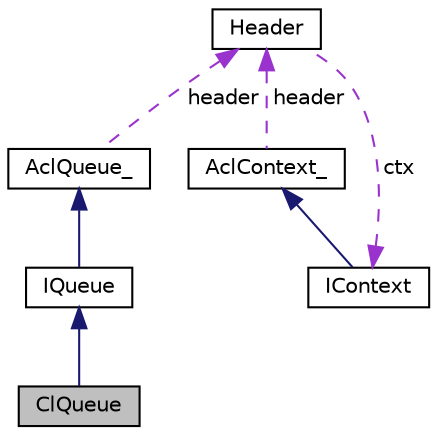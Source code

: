 digraph "ClQueue"
{
 // LATEX_PDF_SIZE
  edge [fontname="Helvetica",fontsize="10",labelfontname="Helvetica",labelfontsize="10"];
  node [fontname="Helvetica",fontsize="10",shape=record];
  Node1 [label="ClQueue",height=0.2,width=0.4,color="black", fillcolor="grey75", style="filled", fontcolor="black",tooltip="OpenCL queue implementation class."];
  Node2 -> Node1 [dir="back",color="midnightblue",fontsize="10",style="solid",fontname="Helvetica"];
  Node2 [label="IQueue",height=0.2,width=0.4,color="black", fillcolor="white", style="filled",URL="$classarm__compute_1_1_i_queue.xhtml",tooltip="Base class specifying the queue interface."];
  Node3 -> Node2 [dir="back",color="midnightblue",fontsize="10",style="solid",fontname="Helvetica"];
  Node3 [label="AclQueue_",height=0.2,width=0.4,color="black", fillcolor="white", style="filled",URL="$struct_acl_queue__.xhtml",tooltip=" "];
  Node4 -> Node3 [dir="back",color="darkorchid3",fontsize="10",style="dashed",label=" header" ,fontname="Helvetica"];
  Node4 [label="Header",height=0.2,width=0.4,color="black", fillcolor="white", style="filled",URL="$structarm__compute_1_1detail_1_1_header.xhtml",tooltip=" "];
  Node5 -> Node4 [dir="back",color="darkorchid3",fontsize="10",style="dashed",label=" ctx" ,fontname="Helvetica"];
  Node5 [label="IContext",height=0.2,width=0.4,color="black", fillcolor="white", style="filled",URL="$classarm__compute_1_1_i_context.xhtml",tooltip="Context interface."];
  Node6 -> Node5 [dir="back",color="midnightblue",fontsize="10",style="solid",fontname="Helvetica"];
  Node6 [label="AclContext_",height=0.2,width=0.4,color="black", fillcolor="white", style="filled",URL="$struct_acl_context__.xhtml",tooltip=" "];
  Node4 -> Node6 [dir="back",color="darkorchid3",fontsize="10",style="dashed",label=" header" ,fontname="Helvetica"];
}
